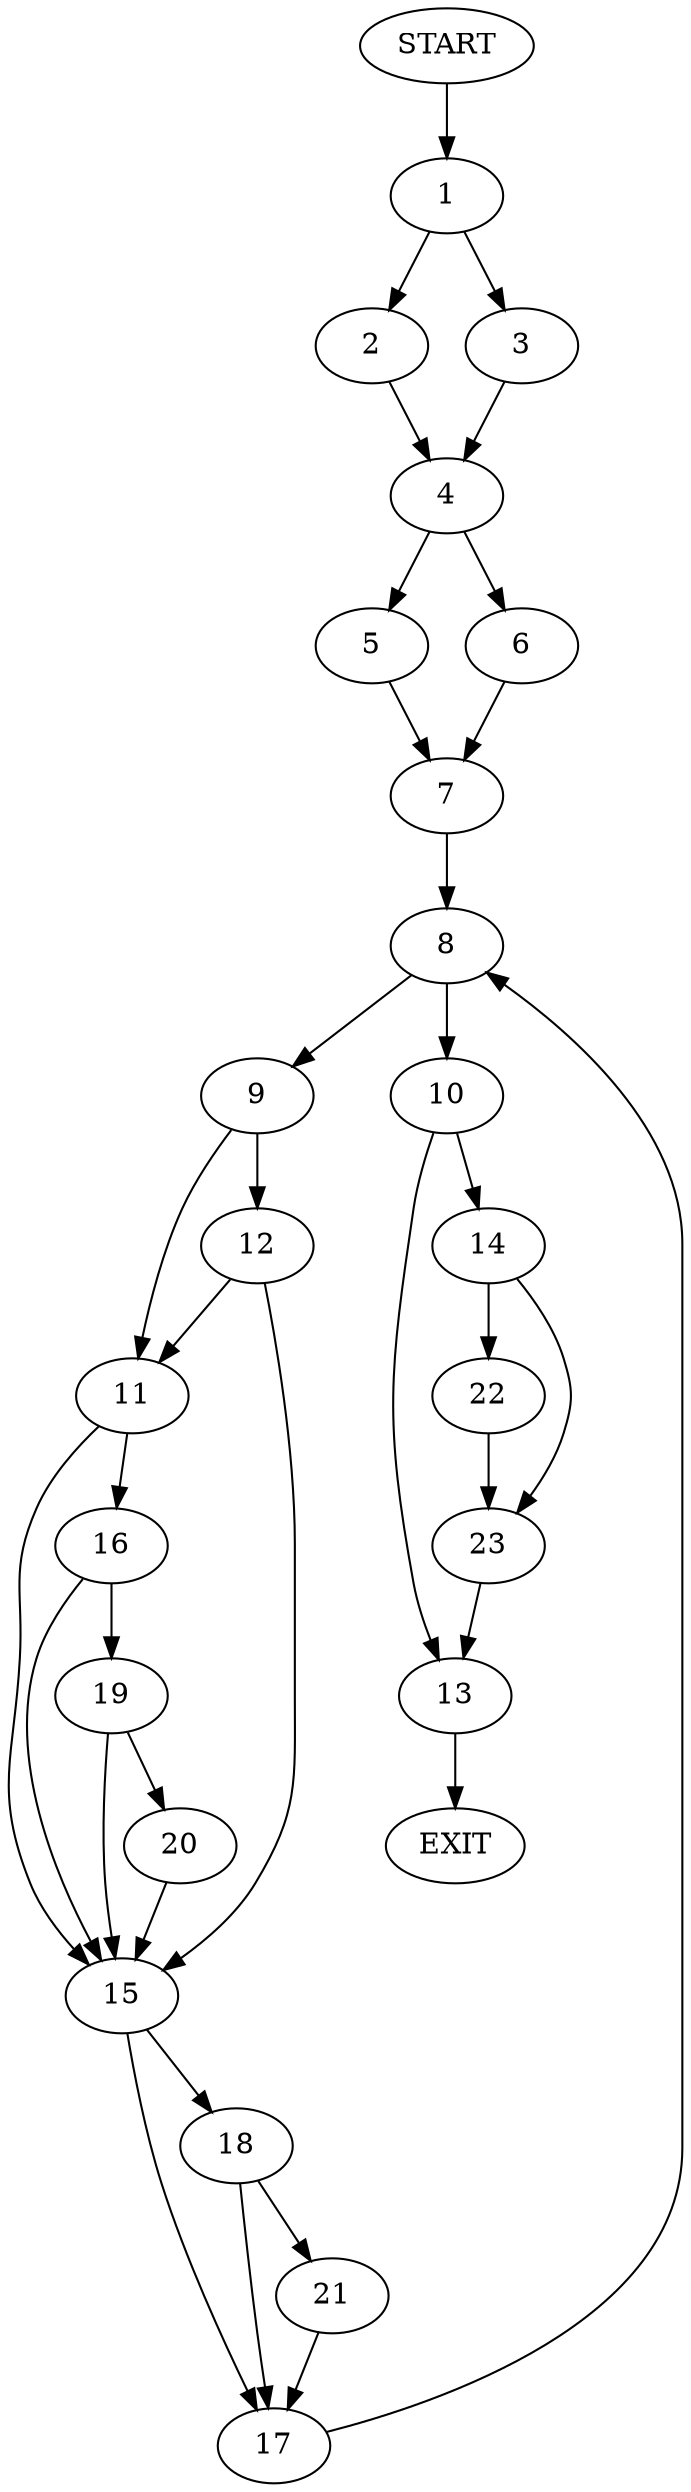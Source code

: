 digraph {
0 [label="START"]
24 [label="EXIT"]
0 -> 1
1 -> 2
1 -> 3
3 -> 4
2 -> 4
4 -> 5
4 -> 6
6 -> 7
5 -> 7
7 -> 8
8 -> 9
8 -> 10
9 -> 11
9 -> 12
10 -> 13
10 -> 14
11 -> 15
11 -> 16
12 -> 15
12 -> 11
15 -> 17
15 -> 18
16 -> 15
16 -> 19
19 -> 15
19 -> 20
20 -> 15
17 -> 8
18 -> 17
18 -> 21
21 -> 17
13 -> 24
14 -> 22
14 -> 23
22 -> 23
23 -> 13
}
